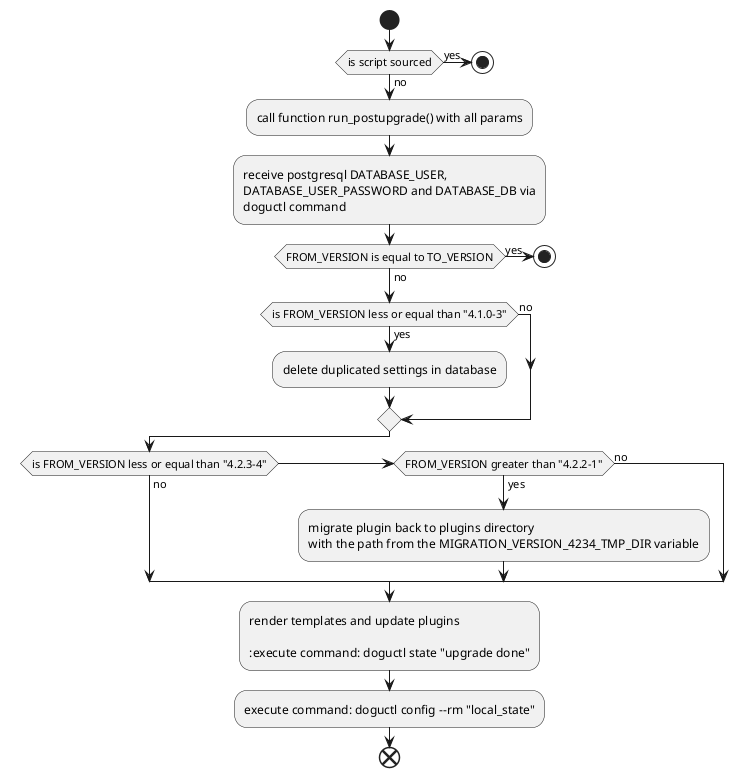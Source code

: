 @startuml

start

if (is script sourced) then (yes)
    stop
else (no)
    :call function run_postupgrade() with all params;
endif


:receive postgresql DATABASE_USER,
DATABASE_USER_PASSWORD and DATABASE_DB via
doguctl command;


if (FROM_VERSION is equal to TO_VERSION) then (yes)
    stop
else (no)
endif

if (is FROM_VERSION less or equal than "4.1.0-3") then (yes)
:delete duplicated settings in database;
else (no)
endif

if (is FROM_VERSION less or equal than "4.2.3-4") then (no)
    elseif (FROM_VERSION greater than "4.2.2-1") then (yes)
        :migrate plugin back to plugins directory
        with the path from the MIGRATION_VERSION_4234_TMP_DIR variable;
    else (no)
endif

:render templates and update plugins

:execute command: doguctl state "upgrade done";
:execute command: doguctl config --rm "local_state";

end

@enduml
